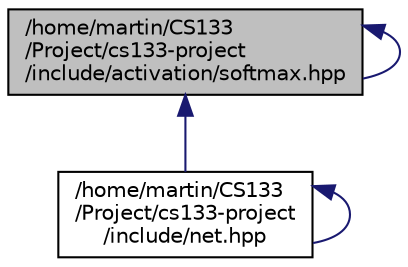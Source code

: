 digraph "/home/martin/CS133/Project/cs133-project/include/activation/softmax.hpp"
{
  edge [fontname="Helvetica",fontsize="10",labelfontname="Helvetica",labelfontsize="10"];
  node [fontname="Helvetica",fontsize="10",shape=record];
  Node3 [label="/home/martin/CS133\l/Project/cs133-project\l/include/activation/softmax.hpp",height=0.2,width=0.4,color="black", fillcolor="grey75", style="filled", fontcolor="black"];
  Node3 -> Node3 [dir="back",color="midnightblue",fontsize="10",style="solid"];
  Node3 -> Node4 [dir="back",color="midnightblue",fontsize="10",style="solid"];
  Node4 [label="/home/martin/CS133\l/Project/cs133-project\l/include/net.hpp",height=0.2,width=0.4,color="black", fillcolor="white", style="filled",URL="$_net_8hpp.html"];
  Node4 -> Node4 [dir="back",color="midnightblue",fontsize="10",style="solid"];
}
